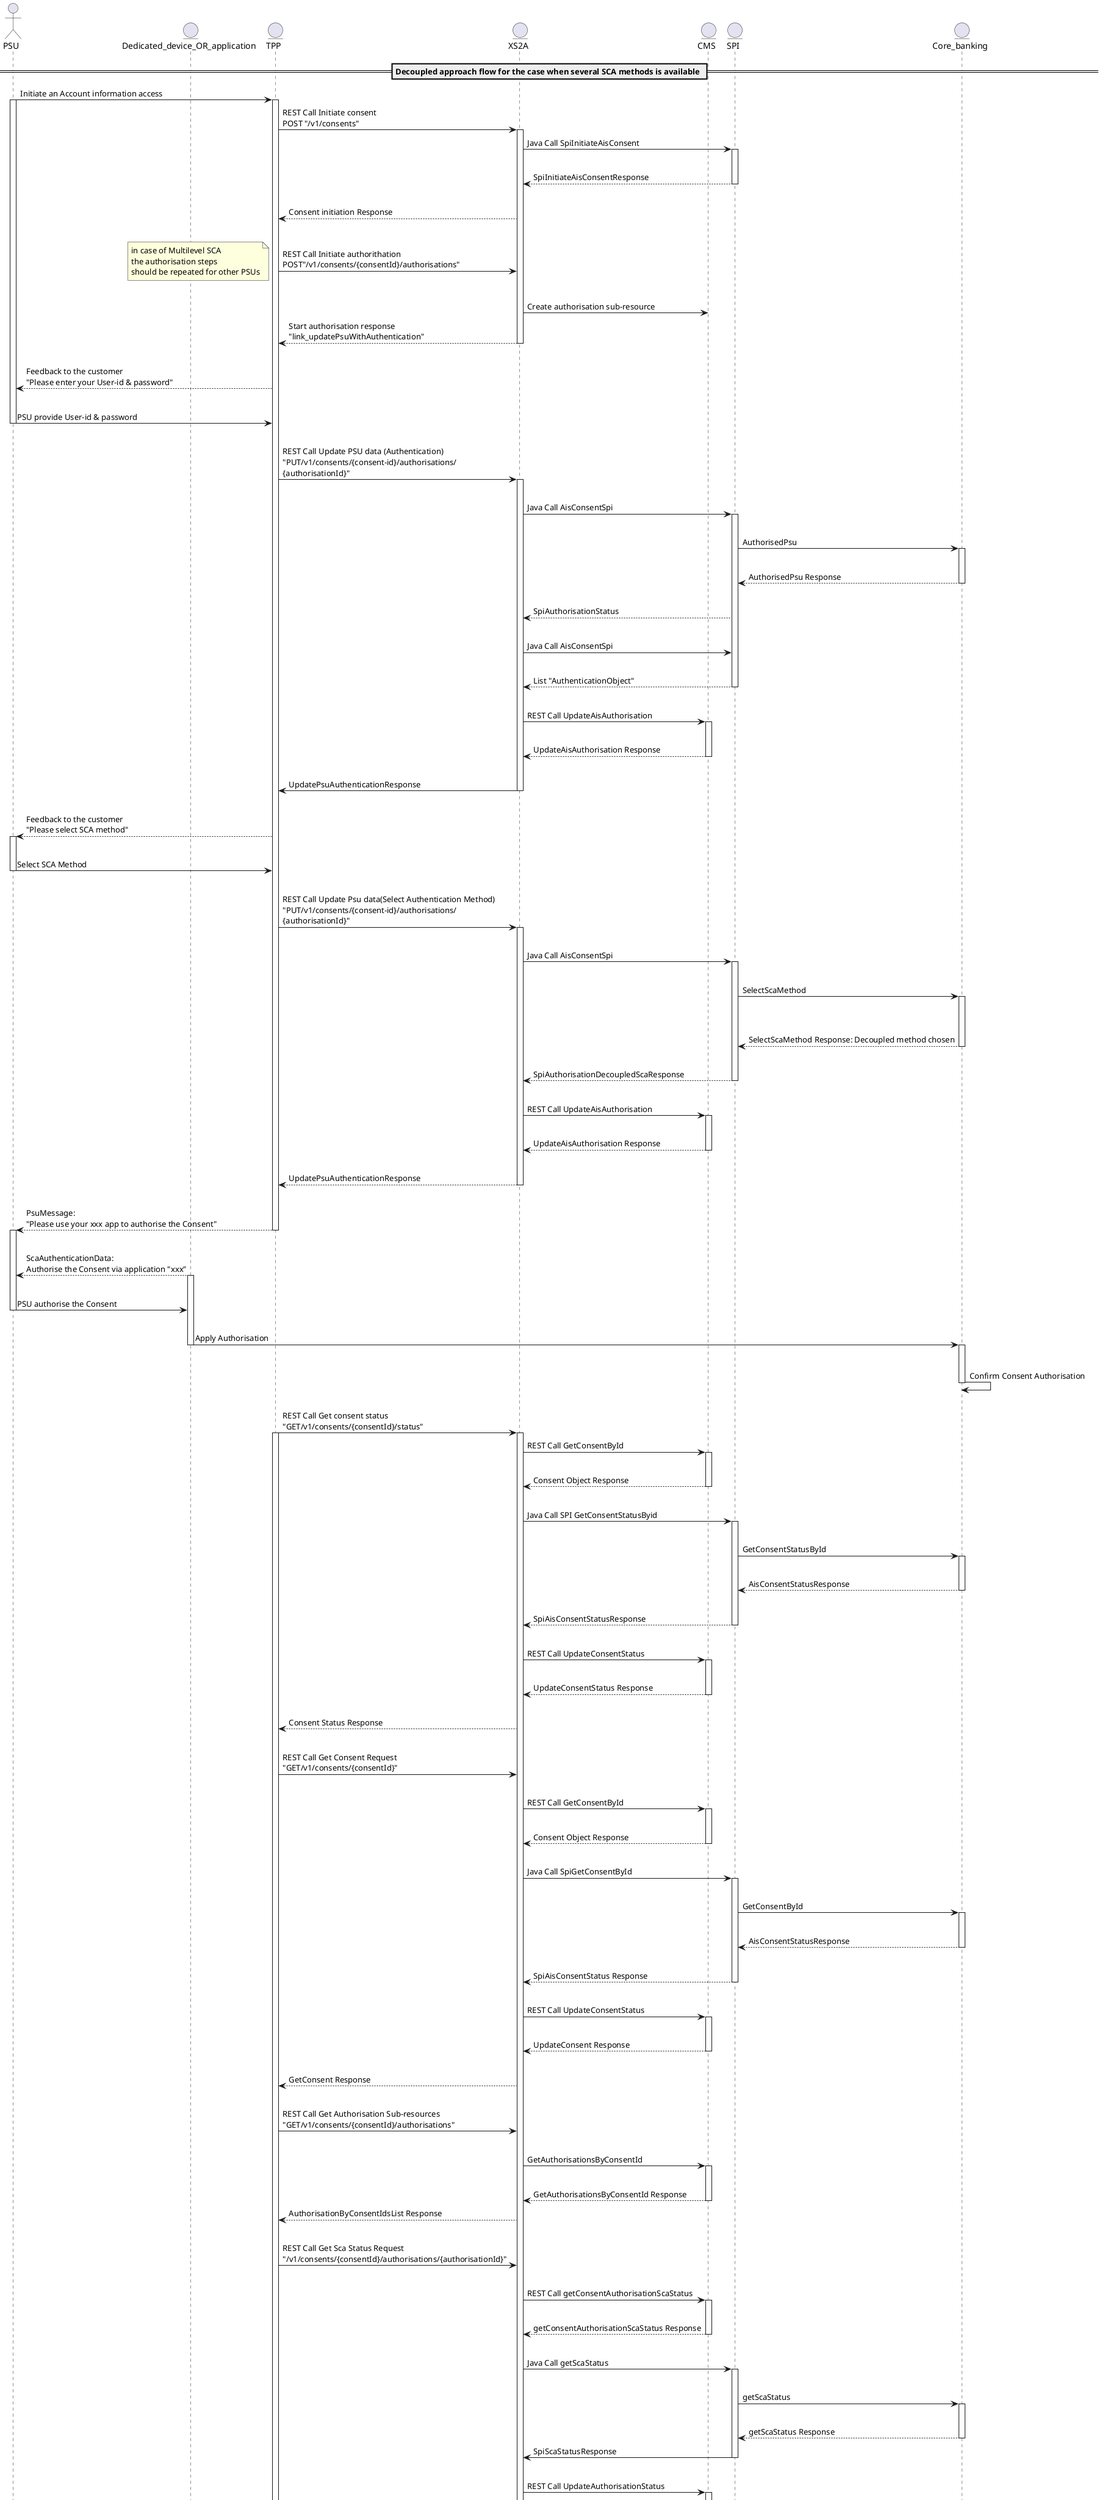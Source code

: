 @startuml
actor PSU
entity Dedicated_device_OR_application as dd
entity TPP
entity XS2A
entity CMS
entity SPI
entity Core_banking

== Decoupled approach flow for the case when several SCA methods is available ==

PSU->TPP: Initiate an Account information access
activate PSU
activate TPP
TPP -> XS2A: REST Call Initiate consent\nPOST "/v1/consents"
activate XS2A
XS2A->SPI: Java Call SpiInitiateAisConsent
activate SPI
|||
SPI-->XS2A: SpiInitiateAisConsentResponse
deactivate SPI
|||
XS2A-->TPP:Consent initiation Response
|||
TPP->XS2A: REST Call Initiate authorithation\nPOST"/v1/consents/{consentId}/authorisations"
note left
         in case of Multilevel SCA
         the authorisation steps
         should be repeated for other PSUs
end note
|||
XS2A->CMS: Create authorisation sub-resource
XS2A-->TPP:Start authorisation response\n"link_updatePsuWithAuthentication"
deactivate XS2A
|||
TPP-->PSU: Feedback to the customer\n"Please enter your User-id & password"
|||
PSU->TPP: PSU provide User-id & password
deactivate PSU
|||
TPP->XS2A: REST Call Update PSU data (Authentication)\n"PUT/v1/consents/{consent-id}/authorisations/\n{authorisationId}"
activate XS2A
|||
XS2A->SPI: Java Call AisConsentSpi
activate SPI
|||
SPI->Core_banking: AuthorisedPsu
activate Core_banking
|||
Core_banking-->SPI: AuthorisedPsu Response
deactivate Core_banking
|||
SPI-->XS2A: SpiAuthorisationStatus
|||
XS2A->SPI: Java Call AisConsentSpi
|||
SPI-->XS2A: List "AuthenticationObject"
deactivate SPI
|||
XS2A->CMS: REST Call UpdateAisAuthorisation
activate CMS
|||
CMS-->XS2A: UpdateAisAuthorisation Response
deactivate CMS
|||
XS2A->TPP: UpdatePsuAuthenticationResponse
deactivate XS2A
|||
TPP-->PSU: Feedback to the customer\n"Please select SCA method"
activate PSU
|||
PSU->TPP: Select SCA Method
deactivate PSU
|||
TPP->XS2A: REST Call Update Psu data(Select Authentication Method)\n"PUT/v1/consents/{consent-id}/authorisations/\n{authorisationId}"
activate XS2A
|||
XS2A->SPI: Java Call AisConsentSpi
activate SPI
|||
SPI->Core_banking: SelectScaMethod
activate Core_banking
|||
|||
Core_banking-->SPI: SelectScaMethod Response: Decoupled method chosen
deactivate Core_banking
|||
SPI-->XS2A: SpiAuthorisationDecoupledScaResponse
deactivate SPI
|||
XS2A->CMS: REST Call UpdateAisAuthorisation
activate CMS
|||
CMS-->XS2A: UpdateAisAuthorisation Response
deactivate CMS
|||
XS2A-->TPP:UpdatePsuAuthenticationResponse
deactivate XS2A
|||
TPP-->PSU: PsuMessage:\n"Please use your xxx app to authorise the Consent"
deactivate TPP
activate PSU
|||
dd-->PSU: ScaAuthenticationData:\nAuthorise the Consent via application "xxx"
activate dd
|||
PSU->dd: PSU authorise the Consent
deactivate PSU
|||
dd->Core_banking: Apply Authorisation
deactivate dd
|||
activate Core_banking
Core_banking->Core_banking: Confirm Consent Authorisation
deactivate Core_banking
|||
TPP->XS2A: REST Call Get consent status\n"GET/v1/consents/{consentId}/status"
activate XS2A
activate TPP
XS2A->CMS: REST Call GetConsentById
activate CMS
|||
CMS-->XS2A: Consent Object Response
deactivate CMS
|||
XS2A->SPI: Java Call SPI GetConsentStatusByid
activate SPI
|||
SPI->Core_banking: GetConsentStatusById
activate Core_banking
|||
Core_banking-->SPI: AisConsentStatusResponse
deactivate Core_banking
|||
SPI-->XS2A: SpiAisConsentStatusResponse
deactivate SPI
|||
XS2A->CMS: REST Call UpdateConsentStatus
activate CMS
|||
CMS-->XS2A: UpdateConsentStatus Response
deactivate CMS
|||
XS2A-->TPP: Consent Status Response
|||
TPP->XS2A: REST Call Get Consent Request\n"GET/v1/consents/{consentId}"
|||
XS2A->CMS: REST Call GetConsentById
activate CMS
|||
CMS-->XS2A: Consent Object Response
deactivate CMS
|||
XS2A->SPI: Java Call SpiGetConsentById
activate SPI
|||
SPI->Core_banking: GetConsentById
activate Core_banking
|||
Core_banking-->SPI: AisConsentStatusResponse
deactivate Core_banking
|||
SPI-->XS2A: SpiAisConsentStatus Response
deactivate SPI
|||
XS2A->CMS: REST Call UpdateConsentStatus
activate CMS
|||
CMS-->XS2A: UpdateConsent Response
deactivate CMS
|||
XS2A-->TPP: GetConsent Response
|||
TPP->XS2A: REST Call Get Authorisation Sub-resources\n"GET/v1/consents/{consentId}/authorisations"
|||
XS2A->CMS: GetAuthorisationsByConsentId
activate CMS
|||
CMS-->XS2A: GetAuthorisationsByConsentId Response
deactivate CMS
XS2A-->TPP: AuthorisationByConsentIdsList Response
|||
TPP->XS2A: REST Call Get Sca Status Request\n"/v1/consents/{consentId}/authorisations/{authorisationId}"
|||
XS2A->CMS: REST Call getConsentAuthorisationScaStatus
activate CMS
|||
CMS-->XS2A: getConsentAuthorisationScaStatus Response
deactivate CMS
|||
XS2A->SPI: Java Call getScaStatus
activate SPI
|||
SPI->Core_banking: getScaStatus
activate Core_banking
|||
Core_banking-->SPI: getScaStatus Response
deactivate Core_banking
SPI->XS2A: SpiScaStatusResponse
deactivate SPI
|||
XS2A->CMS: REST Call UpdateAuthorisationStatus
activate CMS
|||
CMS-->XS2A: UpdateAuthorisationStatus Response
|||
deactivate CMS
|||
XS2A-->TPP: Get Sca Status Response
deactivate TPP
deactivate XS2A
@enduml
